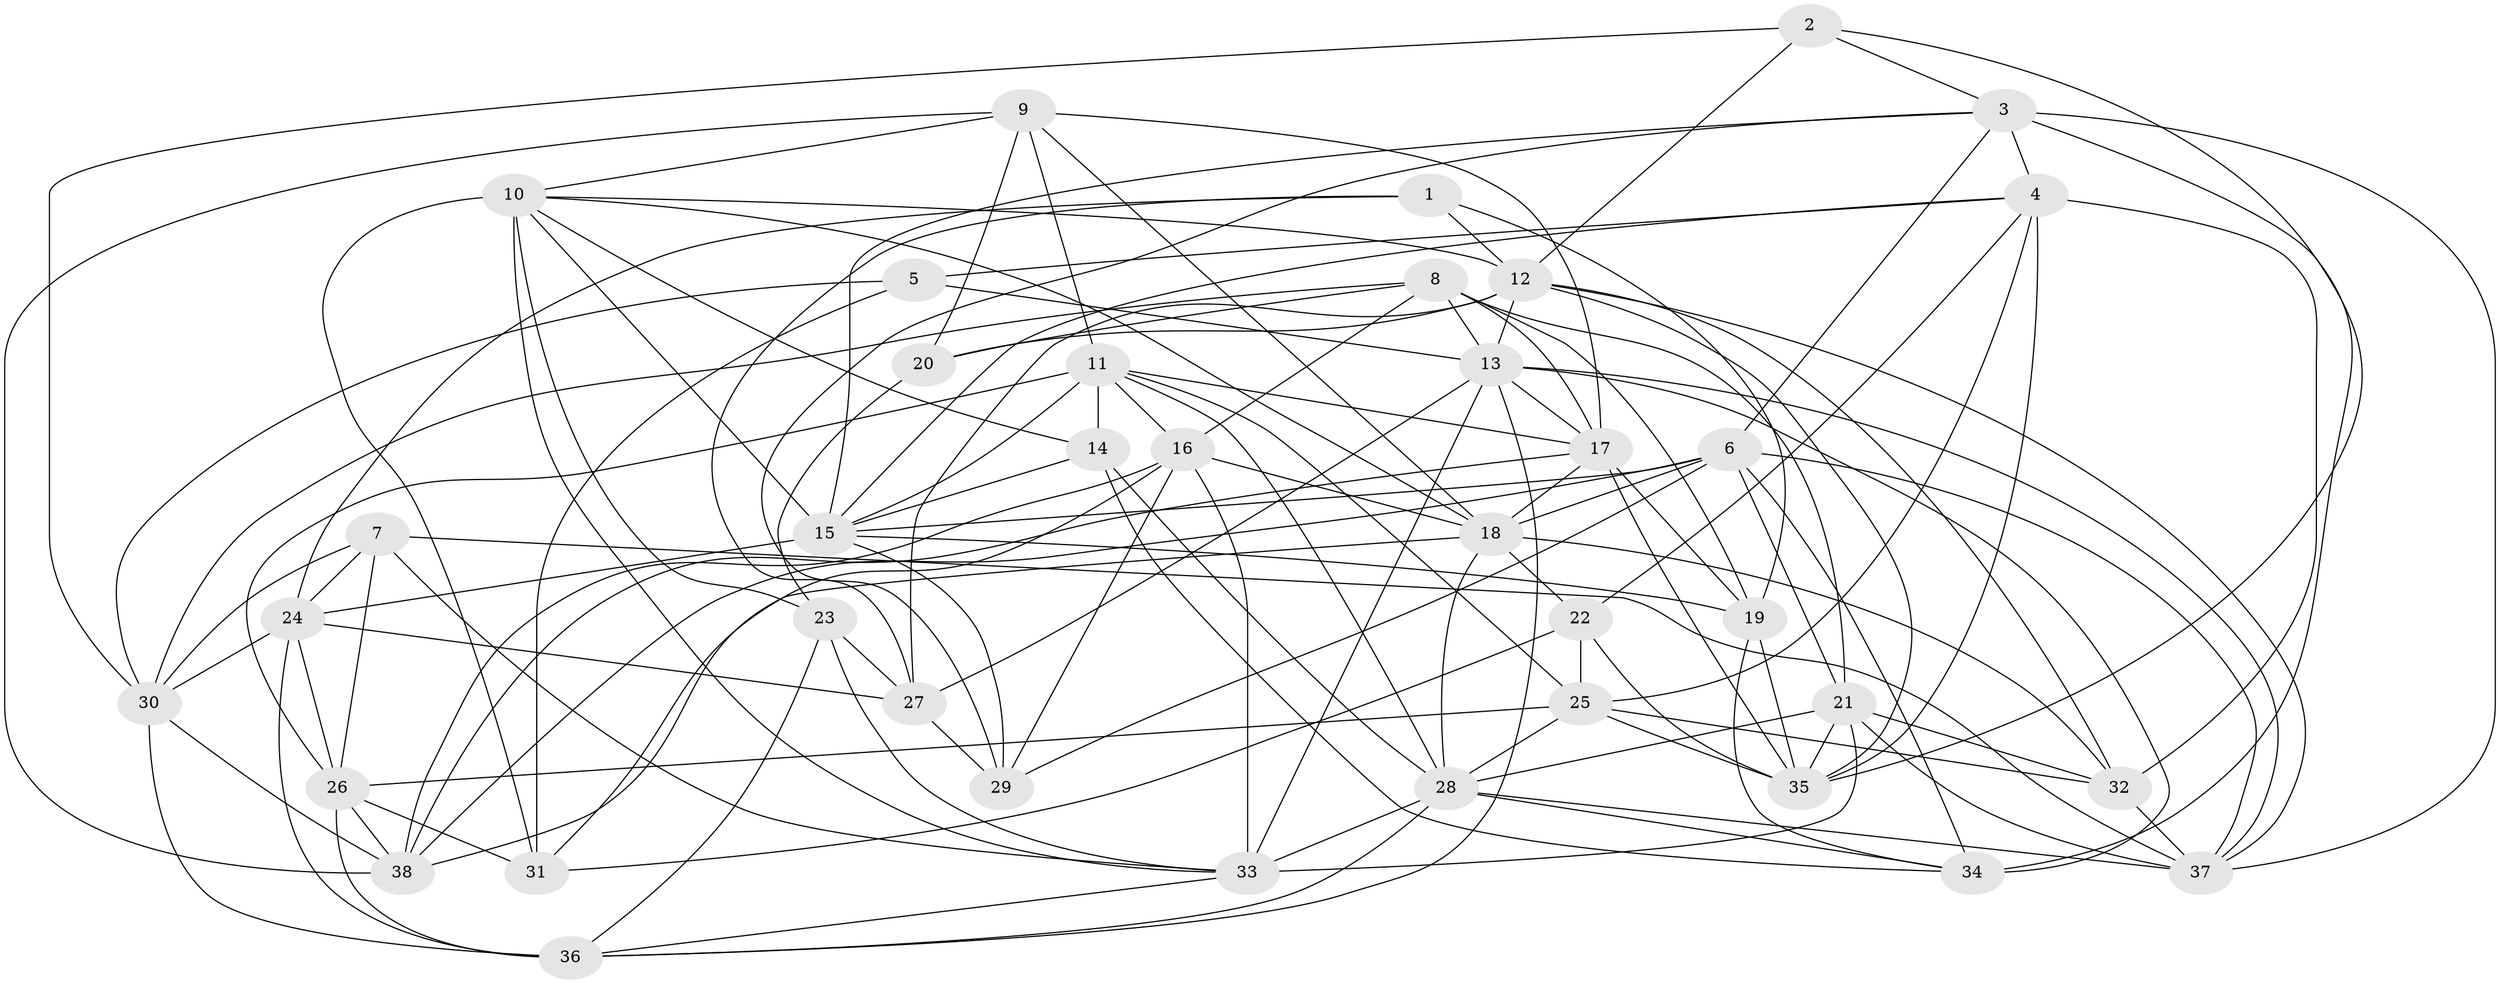 // original degree distribution, {4: 1.0}
// Generated by graph-tools (version 1.1) at 2025/38/03/04/25 23:38:16]
// undirected, 38 vertices, 127 edges
graph export_dot {
  node [color=gray90,style=filled];
  1;
  2;
  3;
  4;
  5;
  6;
  7;
  8;
  9;
  10;
  11;
  12;
  13;
  14;
  15;
  16;
  17;
  18;
  19;
  20;
  21;
  22;
  23;
  24;
  25;
  26;
  27;
  28;
  29;
  30;
  31;
  32;
  33;
  34;
  35;
  36;
  37;
  38;
  1 -- 12 [weight=1.0];
  1 -- 19 [weight=1.0];
  1 -- 24 [weight=1.0];
  1 -- 27 [weight=1.0];
  2 -- 3 [weight=1.0];
  2 -- 12 [weight=1.0];
  2 -- 30 [weight=1.0];
  2 -- 35 [weight=1.0];
  3 -- 4 [weight=2.0];
  3 -- 6 [weight=1.0];
  3 -- 15 [weight=1.0];
  3 -- 29 [weight=1.0];
  3 -- 34 [weight=1.0];
  3 -- 37 [weight=1.0];
  4 -- 5 [weight=2.0];
  4 -- 15 [weight=2.0];
  4 -- 22 [weight=1.0];
  4 -- 25 [weight=1.0];
  4 -- 32 [weight=1.0];
  4 -- 35 [weight=1.0];
  5 -- 13 [weight=1.0];
  5 -- 30 [weight=1.0];
  5 -- 31 [weight=2.0];
  6 -- 15 [weight=1.0];
  6 -- 18 [weight=2.0];
  6 -- 21 [weight=1.0];
  6 -- 29 [weight=1.0];
  6 -- 34 [weight=1.0];
  6 -- 37 [weight=1.0];
  6 -- 38 [weight=2.0];
  7 -- 24 [weight=1.0];
  7 -- 26 [weight=1.0];
  7 -- 30 [weight=2.0];
  7 -- 33 [weight=1.0];
  7 -- 37 [weight=1.0];
  8 -- 13 [weight=2.0];
  8 -- 16 [weight=1.0];
  8 -- 17 [weight=1.0];
  8 -- 19 [weight=1.0];
  8 -- 20 [weight=1.0];
  8 -- 21 [weight=1.0];
  8 -- 30 [weight=1.0];
  9 -- 10 [weight=1.0];
  9 -- 11 [weight=1.0];
  9 -- 17 [weight=1.0];
  9 -- 18 [weight=1.0];
  9 -- 20 [weight=1.0];
  9 -- 38 [weight=1.0];
  10 -- 12 [weight=1.0];
  10 -- 14 [weight=1.0];
  10 -- 15 [weight=1.0];
  10 -- 18 [weight=1.0];
  10 -- 23 [weight=2.0];
  10 -- 31 [weight=2.0];
  10 -- 33 [weight=1.0];
  11 -- 14 [weight=3.0];
  11 -- 15 [weight=1.0];
  11 -- 16 [weight=1.0];
  11 -- 17 [weight=1.0];
  11 -- 25 [weight=1.0];
  11 -- 26 [weight=1.0];
  11 -- 28 [weight=1.0];
  12 -- 13 [weight=1.0];
  12 -- 20 [weight=1.0];
  12 -- 27 [weight=1.0];
  12 -- 32 [weight=1.0];
  12 -- 35 [weight=2.0];
  12 -- 37 [weight=1.0];
  13 -- 17 [weight=1.0];
  13 -- 27 [weight=1.0];
  13 -- 33 [weight=1.0];
  13 -- 34 [weight=1.0];
  13 -- 36 [weight=1.0];
  13 -- 37 [weight=1.0];
  14 -- 15 [weight=1.0];
  14 -- 28 [weight=2.0];
  14 -- 34 [weight=1.0];
  15 -- 19 [weight=1.0];
  15 -- 24 [weight=1.0];
  15 -- 29 [weight=1.0];
  16 -- 18 [weight=1.0];
  16 -- 29 [weight=1.0];
  16 -- 31 [weight=1.0];
  16 -- 33 [weight=2.0];
  16 -- 38 [weight=1.0];
  17 -- 18 [weight=1.0];
  17 -- 19 [weight=1.0];
  17 -- 35 [weight=1.0];
  17 -- 38 [weight=1.0];
  18 -- 22 [weight=1.0];
  18 -- 28 [weight=1.0];
  18 -- 32 [weight=1.0];
  18 -- 38 [weight=1.0];
  19 -- 34 [weight=1.0];
  19 -- 35 [weight=1.0];
  20 -- 23 [weight=1.0];
  21 -- 28 [weight=1.0];
  21 -- 32 [weight=1.0];
  21 -- 33 [weight=2.0];
  21 -- 35 [weight=1.0];
  21 -- 37 [weight=1.0];
  22 -- 25 [weight=1.0];
  22 -- 31 [weight=2.0];
  22 -- 35 [weight=1.0];
  23 -- 27 [weight=2.0];
  23 -- 33 [weight=1.0];
  23 -- 36 [weight=2.0];
  24 -- 26 [weight=1.0];
  24 -- 27 [weight=1.0];
  24 -- 30 [weight=1.0];
  24 -- 36 [weight=2.0];
  25 -- 26 [weight=1.0];
  25 -- 28 [weight=1.0];
  25 -- 32 [weight=1.0];
  25 -- 35 [weight=2.0];
  26 -- 31 [weight=1.0];
  26 -- 36 [weight=2.0];
  26 -- 38 [weight=3.0];
  27 -- 29 [weight=2.0];
  28 -- 33 [weight=1.0];
  28 -- 34 [weight=1.0];
  28 -- 36 [weight=1.0];
  28 -- 37 [weight=1.0];
  30 -- 36 [weight=1.0];
  30 -- 38 [weight=1.0];
  32 -- 37 [weight=1.0];
  33 -- 36 [weight=1.0];
}
